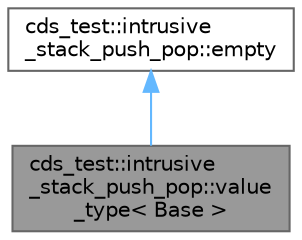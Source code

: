 digraph "cds_test::intrusive_stack_push_pop::value_type&lt; Base &gt;"
{
 // LATEX_PDF_SIZE
  bgcolor="transparent";
  edge [fontname=Helvetica,fontsize=10,labelfontname=Helvetica,labelfontsize=10];
  node [fontname=Helvetica,fontsize=10,shape=box,height=0.2,width=0.4];
  Node1 [id="Node000001",label="cds_test::intrusive\l_stack_push_pop::value\l_type\< Base \>",height=0.2,width=0.4,color="gray40", fillcolor="grey60", style="filled", fontcolor="black",tooltip=" "];
  Node2 -> Node1 [id="edge2_Node000001_Node000002",dir="back",color="steelblue1",style="solid",tooltip=" "];
  Node2 [id="Node000002",label="cds_test::intrusive\l_stack_push_pop::empty",height=0.2,width=0.4,color="gray40", fillcolor="white", style="filled",URL="$structcds__test_1_1intrusive__stack__push__pop_1_1empty.html",tooltip=" "];
}
